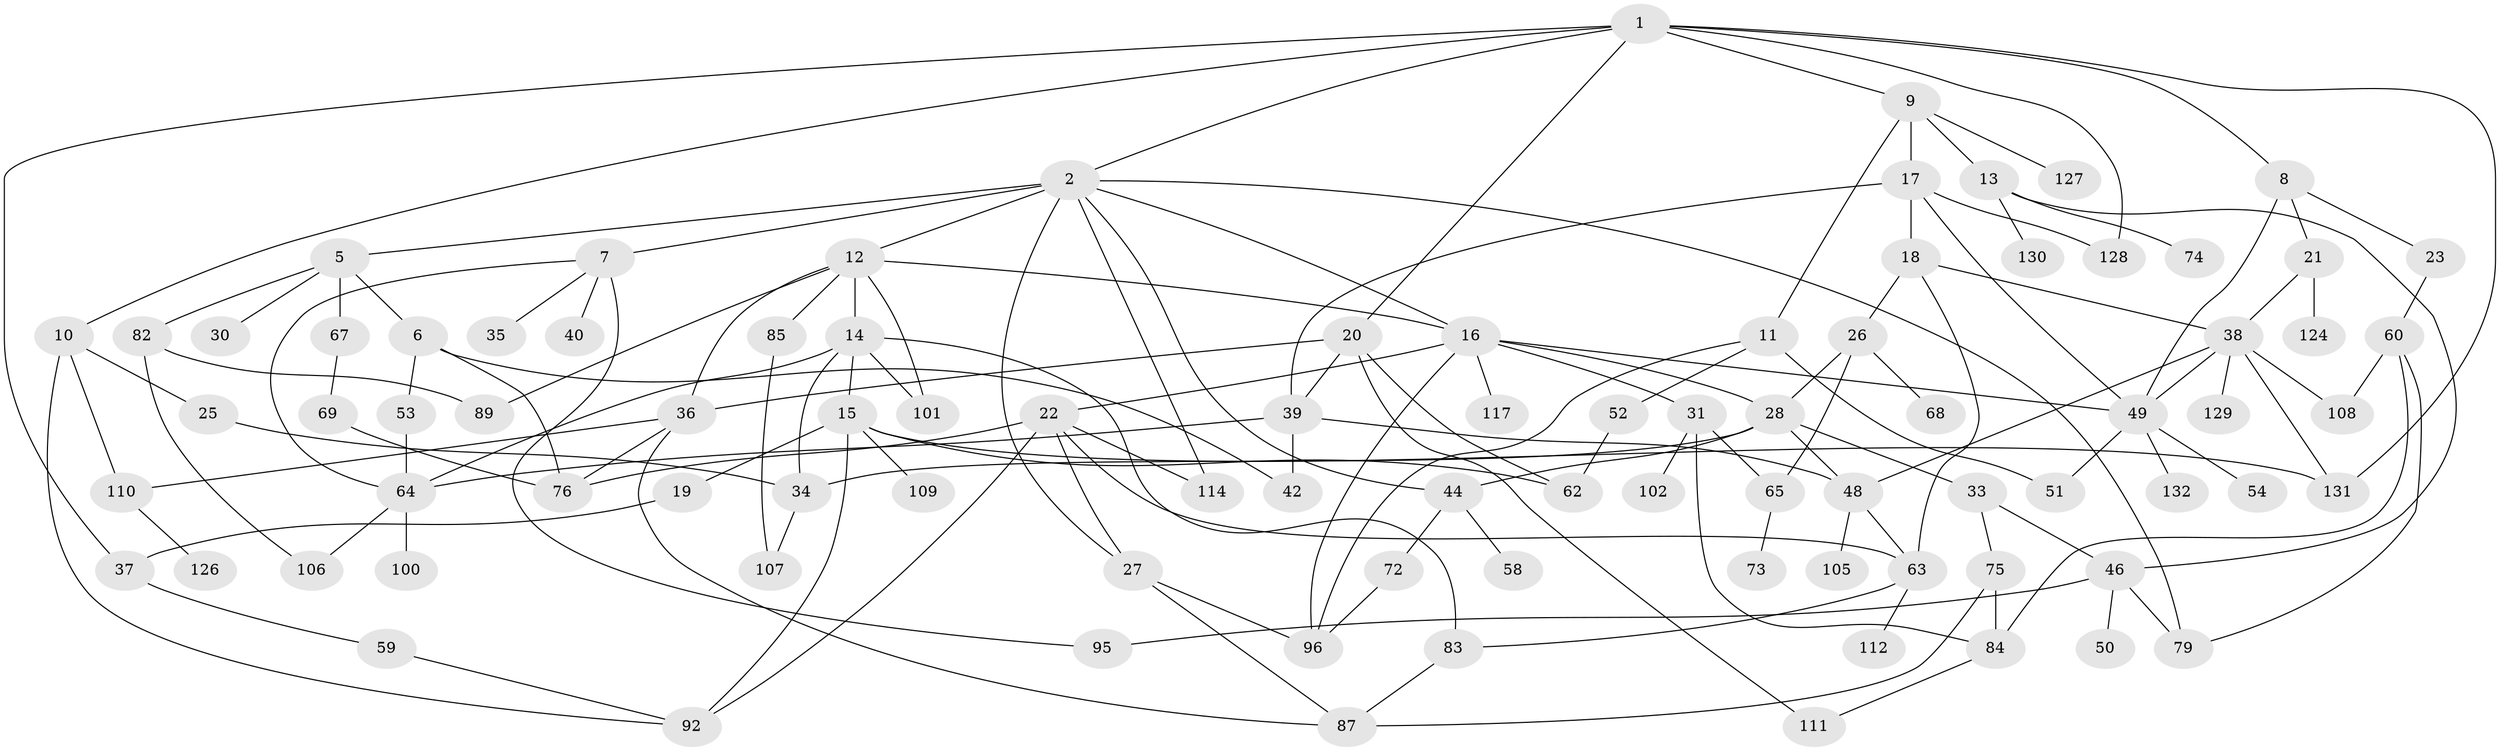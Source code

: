 // original degree distribution, {5: 0.1037037037037037, 9: 0.007407407407407408, 3: 0.2, 4: 0.18518518518518517, 7: 0.007407407407407408, 2: 0.26666666666666666, 1: 0.21481481481481482, 6: 0.014814814814814815}
// Generated by graph-tools (version 1.1) at 2025/10/02/27/25 16:10:51]
// undirected, 91 vertices, 145 edges
graph export_dot {
graph [start="1"]
  node [color=gray90,style=filled];
  1 [super="+3"];
  2 [super="+4"];
  5 [super="+61"];
  6 [super="+32"];
  7 [super="+24"];
  8;
  9 [super="+86"];
  10 [super="+55"];
  11;
  12 [super="+99"];
  13 [super="+56"];
  14 [super="+78"];
  15 [super="+45"];
  16 [super="+94"];
  17 [super="+29"];
  18;
  19 [super="+103"];
  20 [super="+88"];
  21 [super="+71"];
  22 [super="+119"];
  23 [super="+47"];
  25;
  26 [super="+81"];
  27 [super="+41"];
  28 [super="+57"];
  30;
  31 [super="+66"];
  33 [super="+116"];
  34 [super="+115"];
  35;
  36 [super="+70"];
  37 [super="+120"];
  38 [super="+43"];
  39 [super="+134"];
  40;
  42;
  44 [super="+91"];
  46 [super="+118"];
  48 [super="+122"];
  49 [super="+135"];
  50;
  51;
  52 [super="+113"];
  53 [super="+90"];
  54;
  58 [super="+133"];
  59;
  60 [super="+80"];
  62;
  63 [super="+77"];
  64;
  65;
  67;
  68;
  69 [super="+123"];
  72;
  73;
  74;
  75 [super="+97"];
  76 [super="+104"];
  79;
  82;
  83 [super="+98"];
  84;
  85;
  87;
  89;
  92 [super="+93"];
  95;
  96 [super="+121"];
  100;
  101;
  102;
  105;
  106;
  107;
  108;
  109;
  110 [super="+125"];
  111;
  112;
  114;
  117;
  124;
  126;
  127;
  128;
  129;
  130;
  131;
  132;
  1 -- 2;
  1 -- 8;
  1 -- 9;
  1 -- 37;
  1 -- 128;
  1 -- 131;
  1 -- 20;
  1 -- 10;
  2 -- 5;
  2 -- 16;
  2 -- 27;
  2 -- 79;
  2 -- 114;
  2 -- 44;
  2 -- 7 [weight=2];
  2 -- 12;
  5 -- 6;
  5 -- 30;
  5 -- 82;
  5 -- 67;
  6 -- 53;
  6 -- 76;
  6 -- 42;
  7 -- 35;
  7 -- 40;
  7 -- 64;
  7 -- 95;
  8 -- 21;
  8 -- 23;
  8 -- 49;
  9 -- 11;
  9 -- 13;
  9 -- 17;
  9 -- 127;
  10 -- 25;
  10 -- 110;
  10 -- 92;
  11 -- 51;
  11 -- 52;
  11 -- 96;
  12 -- 14;
  12 -- 36;
  12 -- 85;
  12 -- 89;
  12 -- 101;
  12 -- 16;
  13 -- 74;
  13 -- 46;
  13 -- 130;
  14 -- 15;
  14 -- 83;
  14 -- 64;
  14 -- 101;
  14 -- 34;
  15 -- 19;
  15 -- 62;
  15 -- 131;
  15 -- 92;
  15 -- 109;
  16 -- 22;
  16 -- 31;
  16 -- 28;
  16 -- 49;
  16 -- 96;
  16 -- 117;
  17 -- 18;
  17 -- 128;
  17 -- 49;
  17 -- 39;
  18 -- 26;
  18 -- 38;
  18 -- 63;
  19 -- 37;
  20 -- 39;
  20 -- 62;
  20 -- 111;
  20 -- 36;
  21 -- 124;
  21 -- 38;
  22 -- 76;
  22 -- 63;
  22 -- 114;
  22 -- 92;
  22 -- 27;
  23 -- 60;
  25 -- 34;
  26 -- 28;
  26 -- 65;
  26 -- 68;
  27 -- 96;
  27 -- 87;
  28 -- 33;
  28 -- 44;
  28 -- 48;
  28 -- 34;
  31 -- 65;
  31 -- 84;
  31 -- 102;
  33 -- 46;
  33 -- 75;
  34 -- 107;
  36 -- 110;
  36 -- 87;
  36 -- 76;
  37 -- 59;
  38 -- 131;
  38 -- 48;
  38 -- 129;
  38 -- 108;
  38 -- 49;
  39 -- 42;
  39 -- 48;
  39 -- 64;
  44 -- 58;
  44 -- 72;
  46 -- 50;
  46 -- 95;
  46 -- 79;
  48 -- 105;
  48 -- 63;
  49 -- 54;
  49 -- 132;
  49 -- 51;
  52 -- 62;
  53 -- 64;
  59 -- 92;
  60 -- 79;
  60 -- 108;
  60 -- 84;
  63 -- 112;
  63 -- 83;
  64 -- 100;
  64 -- 106;
  65 -- 73;
  67 -- 69;
  69 -- 76;
  72 -- 96;
  75 -- 87;
  75 -- 84;
  82 -- 106;
  82 -- 89;
  83 -- 87;
  84 -- 111;
  85 -- 107;
  110 -- 126;
}

